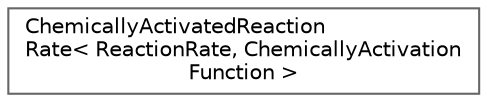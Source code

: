 digraph "Graphical Class Hierarchy"
{
 // LATEX_PDF_SIZE
  bgcolor="transparent";
  edge [fontname=Helvetica,fontsize=10,labelfontname=Helvetica,labelfontsize=10];
  node [fontname=Helvetica,fontsize=10,shape=box,height=0.2,width=0.4];
  rankdir="LR";
  Node0 [id="Node000000",label="ChemicallyActivatedReaction\lRate\< ReactionRate, ChemicallyActivation\lFunction \>",height=0.2,width=0.4,color="grey40", fillcolor="white", style="filled",URL="$classFoam_1_1ChemicallyActivatedReactionRate.html",tooltip="General class for handling chemically-activated bimolecular reactions."];
}
